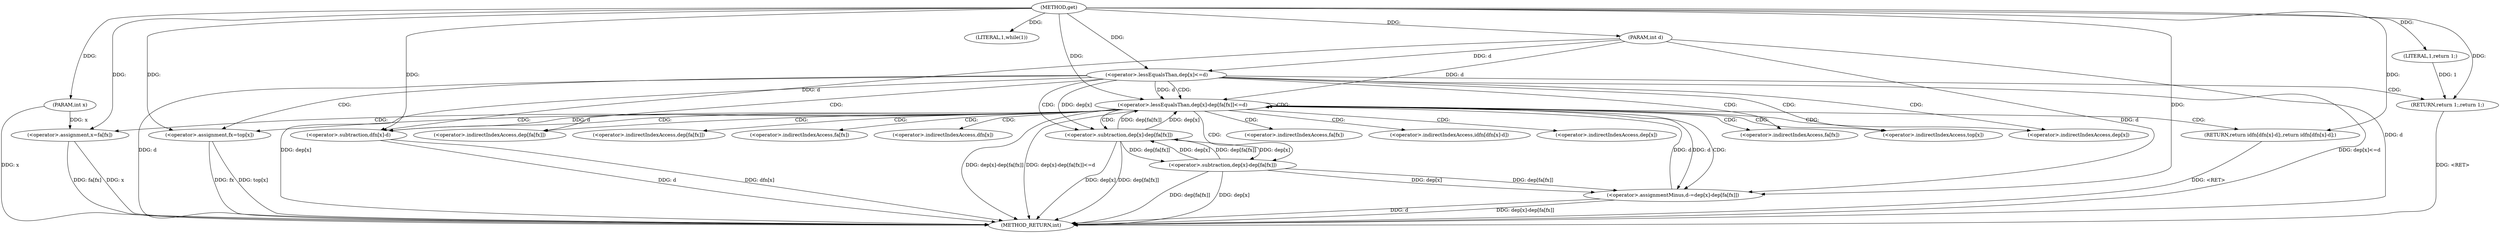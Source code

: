 digraph "get" {  
"1000713" [label = "(METHOD,get)" ]
"1000772" [label = "(METHOD_RETURN,int)" ]
"1000714" [label = "(PARAM,int x)" ]
"1000715" [label = "(PARAM,int d)" ]
"1000719" [label = "(<operator>.lessEqualsThan,dep[x]<=d)" ]
"1000724" [label = "(RETURN,return 1;,return 1;)" ]
"1000727" [label = "(LITERAL,1,while(1))" ]
"1000725" [label = "(LITERAL,1,return 1;)" ]
"1000729" [label = "(<operator>.assignment,fx=top[x])" ]
"1000735" [label = "(<operator>.lessEqualsThan,dep[x]-dep[fa[fx]]<=d)" ]
"1000747" [label = "(<operator>.assignmentMinus,d-=dep[x]-dep[fa[fx]])" ]
"1000758" [label = "(<operator>.assignment,x=fa[fx])" ]
"1000764" [label = "(RETURN,return idfn[dfn[x]-d];,return idfn[dfn[x]-d];)" ]
"1000736" [label = "(<operator>.subtraction,dep[x]-dep[fa[fx]])" ]
"1000749" [label = "(<operator>.subtraction,dep[x]-dep[fa[fx]])" ]
"1000767" [label = "(<operator>.subtraction,dfn[x]-d)" ]
"1000731" [label = "(<operator>.indirectIndexAccess,top[x])" ]
"1000737" [label = "(<operator>.indirectIndexAccess,dep[x])" ]
"1000740" [label = "(<operator>.indirectIndexAccess,dep[fa[fx]])" ]
"1000760" [label = "(<operator>.indirectIndexAccess,fa[fx])" ]
"1000765" [label = "(<operator>.indirectIndexAccess,idfn[dfn[x]-d])" ]
"1000742" [label = "(<operator>.indirectIndexAccess,fa[fx])" ]
"1000750" [label = "(<operator>.indirectIndexAccess,dep[x])" ]
"1000753" [label = "(<operator>.indirectIndexAccess,dep[fa[fx]])" ]
"1000755" [label = "(<operator>.indirectIndexAccess,fa[fx])" ]
"1000768" [label = "(<operator>.indirectIndexAccess,dfn[x])" ]
  "1000724" -> "1000772"  [ label = "DDG: <RET>"] 
  "1000764" -> "1000772"  [ label = "DDG: <RET>"] 
  "1000714" -> "1000772"  [ label = "DDG: x"] 
  "1000715" -> "1000772"  [ label = "DDG: d"] 
  "1000719" -> "1000772"  [ label = "DDG: dep[x]"] 
  "1000719" -> "1000772"  [ label = "DDG: d"] 
  "1000719" -> "1000772"  [ label = "DDG: dep[x]<=d"] 
  "1000729" -> "1000772"  [ label = "DDG: fx"] 
  "1000729" -> "1000772"  [ label = "DDG: top[x]"] 
  "1000736" -> "1000772"  [ label = "DDG: dep[x]"] 
  "1000736" -> "1000772"  [ label = "DDG: dep[fa[fx]]"] 
  "1000735" -> "1000772"  [ label = "DDG: dep[x]-dep[fa[fx]]"] 
  "1000735" -> "1000772"  [ label = "DDG: dep[x]-dep[fa[fx]]<=d"] 
  "1000767" -> "1000772"  [ label = "DDG: dfn[x]"] 
  "1000767" -> "1000772"  [ label = "DDG: d"] 
  "1000747" -> "1000772"  [ label = "DDG: d"] 
  "1000749" -> "1000772"  [ label = "DDG: dep[x]"] 
  "1000749" -> "1000772"  [ label = "DDG: dep[fa[fx]]"] 
  "1000747" -> "1000772"  [ label = "DDG: dep[x]-dep[fa[fx]]"] 
  "1000758" -> "1000772"  [ label = "DDG: x"] 
  "1000758" -> "1000772"  [ label = "DDG: fa[fx]"] 
  "1000713" -> "1000714"  [ label = "DDG: "] 
  "1000713" -> "1000715"  [ label = "DDG: "] 
  "1000725" -> "1000724"  [ label = "DDG: 1"] 
  "1000713" -> "1000724"  [ label = "DDG: "] 
  "1000713" -> "1000727"  [ label = "DDG: "] 
  "1000715" -> "1000719"  [ label = "DDG: d"] 
  "1000713" -> "1000719"  [ label = "DDG: "] 
  "1000713" -> "1000725"  [ label = "DDG: "] 
  "1000713" -> "1000729"  [ label = "DDG: "] 
  "1000736" -> "1000735"  [ label = "DDG: dep[fa[fx]]"] 
  "1000736" -> "1000735"  [ label = "DDG: dep[x]"] 
  "1000719" -> "1000735"  [ label = "DDG: d"] 
  "1000747" -> "1000735"  [ label = "DDG: d"] 
  "1000715" -> "1000735"  [ label = "DDG: d"] 
  "1000713" -> "1000735"  [ label = "DDG: "] 
  "1000749" -> "1000747"  [ label = "DDG: dep[fa[fx]]"] 
  "1000749" -> "1000747"  [ label = "DDG: dep[x]"] 
  "1000713" -> "1000764"  [ label = "DDG: "] 
  "1000719" -> "1000736"  [ label = "DDG: dep[x]"] 
  "1000749" -> "1000736"  [ label = "DDG: dep[x]"] 
  "1000749" -> "1000736"  [ label = "DDG: dep[fa[fx]]"] 
  "1000735" -> "1000747"  [ label = "DDG: d"] 
  "1000715" -> "1000747"  [ label = "DDG: d"] 
  "1000713" -> "1000747"  [ label = "DDG: "] 
  "1000714" -> "1000758"  [ label = "DDG: x"] 
  "1000713" -> "1000758"  [ label = "DDG: "] 
  "1000736" -> "1000749"  [ label = "DDG: dep[x]"] 
  "1000736" -> "1000749"  [ label = "DDG: dep[fa[fx]]"] 
  "1000735" -> "1000767"  [ label = "DDG: d"] 
  "1000715" -> "1000767"  [ label = "DDG: d"] 
  "1000713" -> "1000767"  [ label = "DDG: "] 
  "1000719" -> "1000724"  [ label = "CDG: "] 
  "1000719" -> "1000736"  [ label = "CDG: "] 
  "1000719" -> "1000740"  [ label = "CDG: "] 
  "1000719" -> "1000737"  [ label = "CDG: "] 
  "1000719" -> "1000729"  [ label = "CDG: "] 
  "1000719" -> "1000742"  [ label = "CDG: "] 
  "1000719" -> "1000735"  [ label = "CDG: "] 
  "1000719" -> "1000731"  [ label = "CDG: "] 
  "1000735" -> "1000760"  [ label = "CDG: "] 
  "1000735" -> "1000750"  [ label = "CDG: "] 
  "1000735" -> "1000764"  [ label = "CDG: "] 
  "1000735" -> "1000753"  [ label = "CDG: "] 
  "1000735" -> "1000768"  [ label = "CDG: "] 
  "1000735" -> "1000755"  [ label = "CDG: "] 
  "1000735" -> "1000765"  [ label = "CDG: "] 
  "1000735" -> "1000767"  [ label = "CDG: "] 
  "1000735" -> "1000758"  [ label = "CDG: "] 
  "1000735" -> "1000749"  [ label = "CDG: "] 
  "1000735" -> "1000747"  [ label = "CDG: "] 
  "1000735" -> "1000736"  [ label = "CDG: "] 
  "1000735" -> "1000740"  [ label = "CDG: "] 
  "1000735" -> "1000737"  [ label = "CDG: "] 
  "1000735" -> "1000729"  [ label = "CDG: "] 
  "1000735" -> "1000742"  [ label = "CDG: "] 
  "1000735" -> "1000735"  [ label = "CDG: "] 
  "1000735" -> "1000731"  [ label = "CDG: "] 
}
